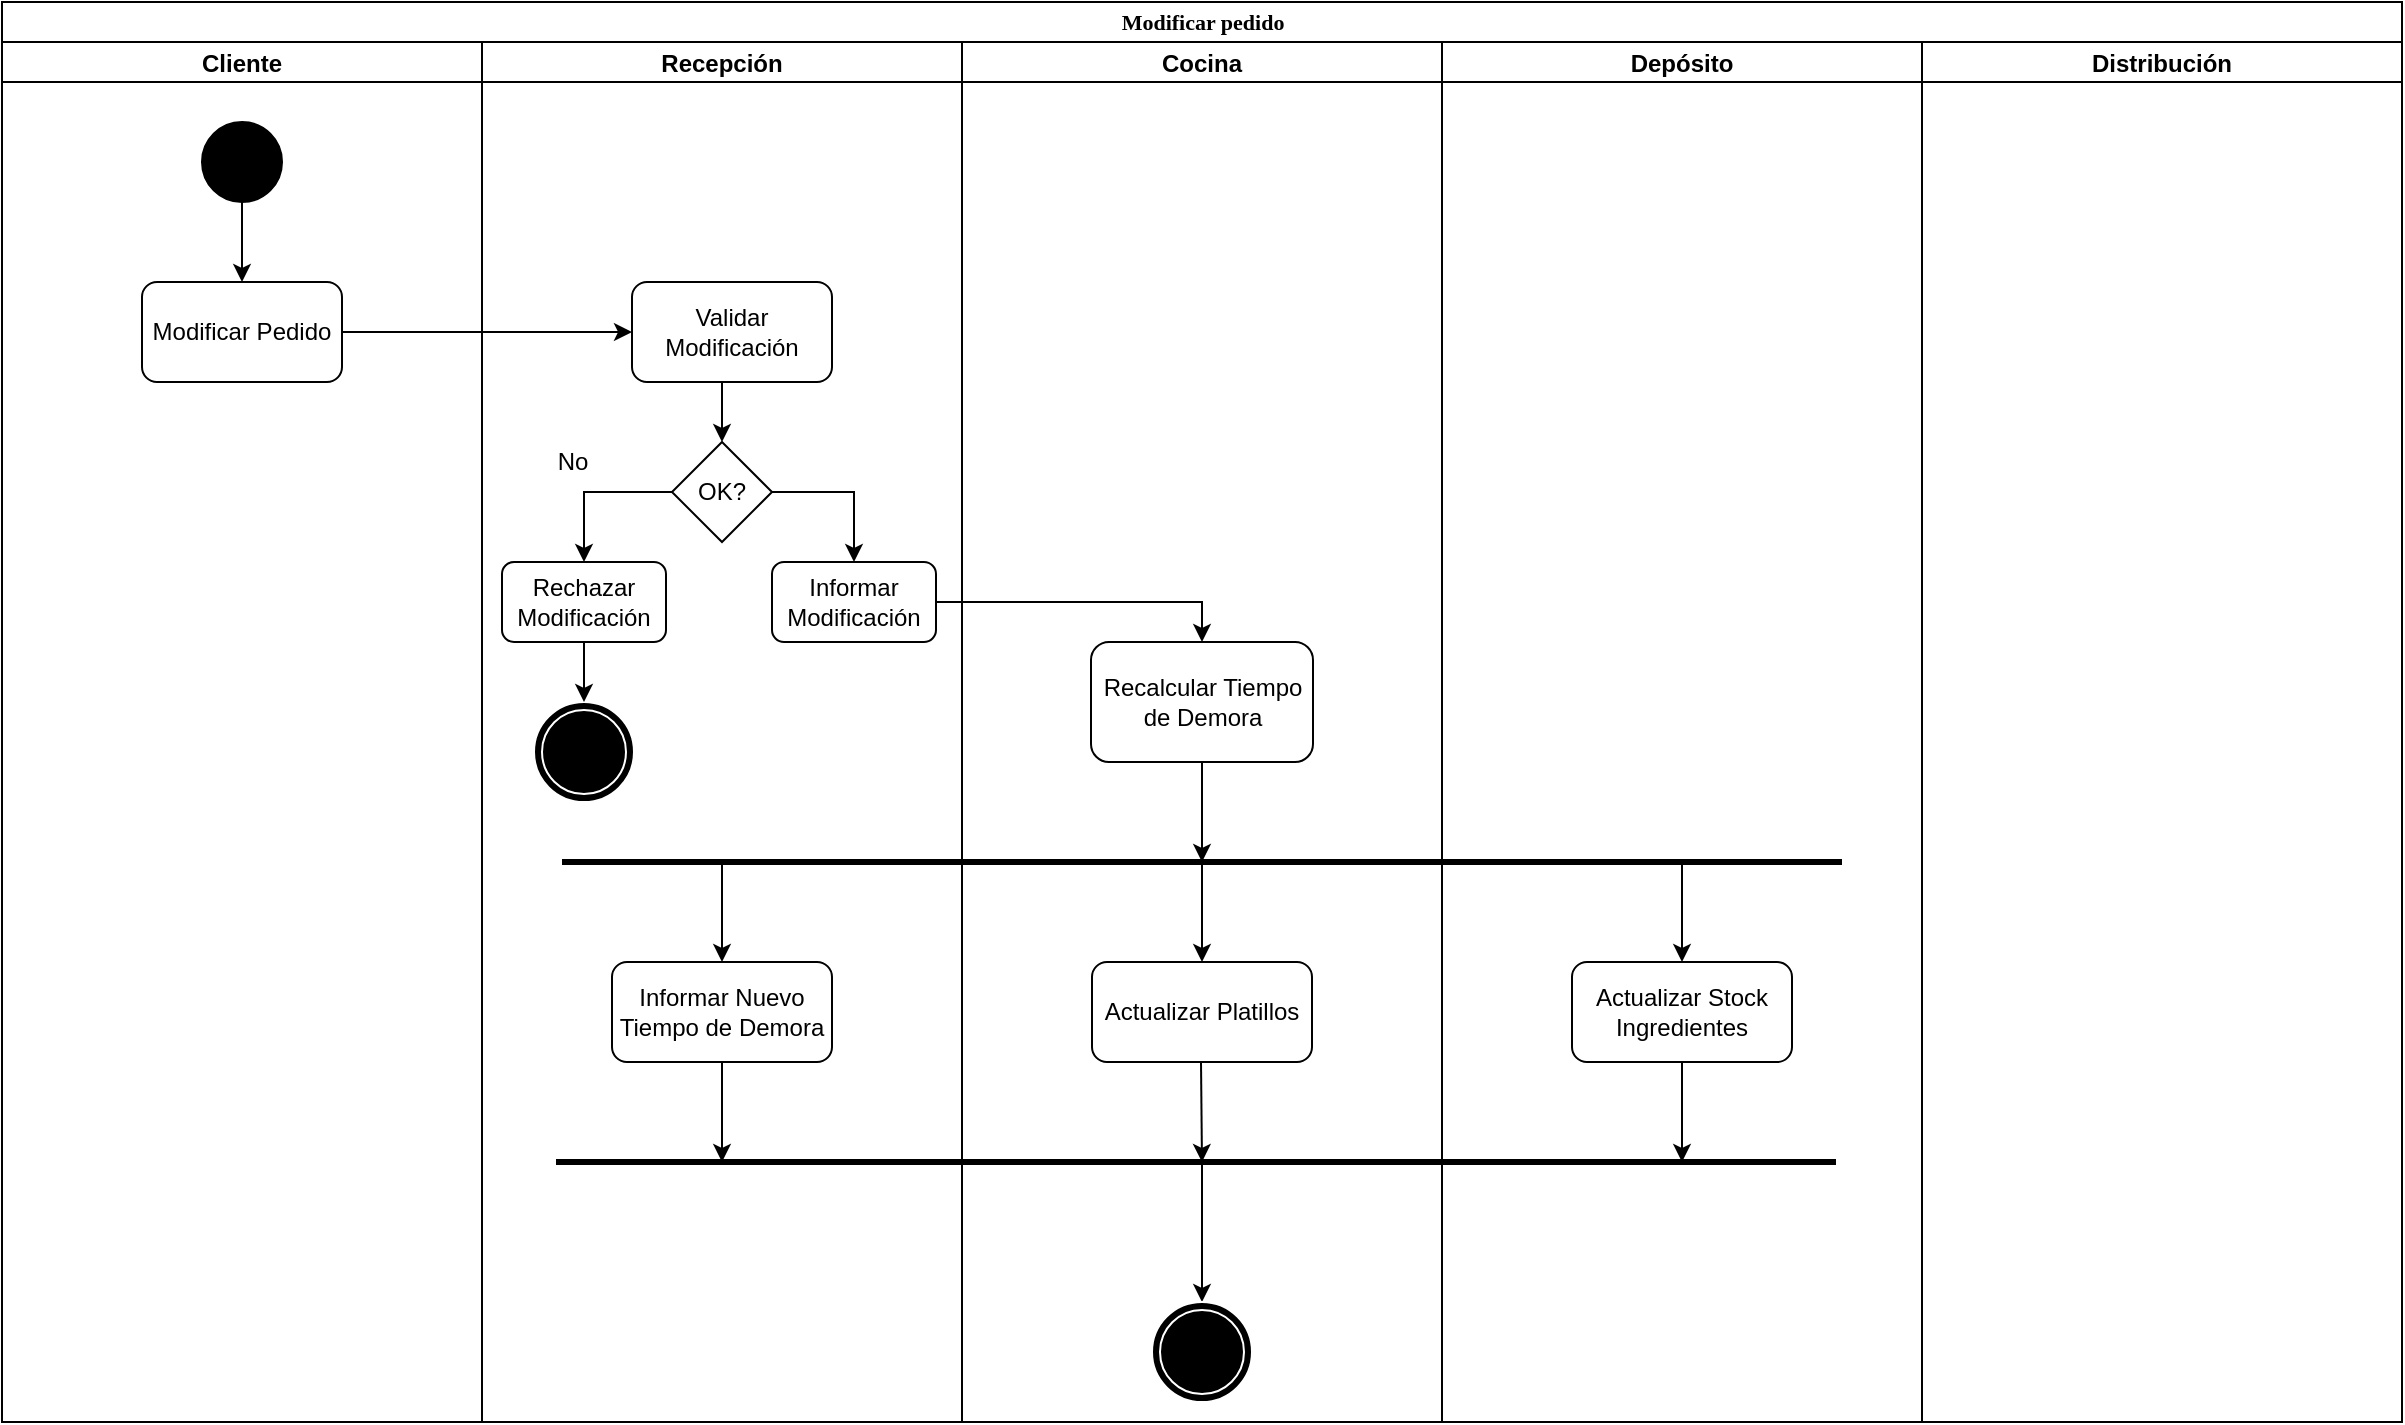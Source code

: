 <mxfile version="13.8.1" type="google"><diagram name="Page-1" id="74e2e168-ea6b-b213-b513-2b3c1d86103e"><mxGraphModel dx="1040" dy="531" grid="1" gridSize="10" guides="1" tooltips="1" connect="1" arrows="1" fold="1" page="0" pageScale="1" pageWidth="1100" pageHeight="850" background="none" math="0" shadow="0"><root><mxCell id="0"/><mxCell id="1" parent="0"/><mxCell id="U_wV_natsY5rYbrfP2wt-40" style="edgeStyle=orthogonalEdgeStyle;rounded=0;orthogonalLoop=1;jettySize=auto;html=1;exitX=0.5;exitY=1;exitDx=0;exitDy=0;strokeColor=#000000;strokeWidth=1;" parent="1" source="U_wV_natsY5rYbrfP2wt-32" edge="1"><mxGeometry relative="1" as="geometry"><mxPoint x="680" y="440" as="targetPoint"/></mxGeometry></mxCell><mxCell id="77e6c97f196da883-1" value="&lt;font style=&quot;font-size: 11px&quot;&gt;Modificar pedido&lt;/font&gt;" style="swimlane;html=1;childLayout=stackLayout;startSize=20;rounded=0;shadow=0;labelBackgroundColor=none;strokeWidth=1;fontFamily=Verdana;fontSize=8;align=center;" parent="1" vertex="1"><mxGeometry x="80" y="10" width="1200" height="710" as="geometry"/></mxCell><mxCell id="U_wV_natsY5rYbrfP2wt-6" value="Cliente" style="swimlane;startSize=20;" parent="77e6c97f196da883-1" vertex="1"><mxGeometry y="20" width="240" height="690" as="geometry"/></mxCell><mxCell id="U_wV_natsY5rYbrfP2wt-15" style="edgeStyle=orthogonalEdgeStyle;rounded=0;orthogonalLoop=1;jettySize=auto;html=1;exitX=0.5;exitY=1;exitDx=0;exitDy=0;exitPerimeter=0;entryX=0.5;entryY=0;entryDx=0;entryDy=0;" parent="U_wV_natsY5rYbrfP2wt-6" source="U_wV_natsY5rYbrfP2wt-13" target="U_wV_natsY5rYbrfP2wt-14" edge="1"><mxGeometry relative="1" as="geometry"/></mxCell><mxCell id="U_wV_natsY5rYbrfP2wt-13" value="" style="verticalLabelPosition=bottom;verticalAlign=top;html=1;shape=mxgraph.flowchart.on-page_reference;fillColor=#000000;" parent="U_wV_natsY5rYbrfP2wt-6" vertex="1"><mxGeometry x="100" y="40" width="40" height="40" as="geometry"/></mxCell><mxCell id="U_wV_natsY5rYbrfP2wt-14" value="Modificar Pedido" style="rounded=1;whiteSpace=wrap;html=1;fillColor=#FFFFFF;" parent="U_wV_natsY5rYbrfP2wt-6" vertex="1"><mxGeometry x="70" y="120" width="100" height="50" as="geometry"/></mxCell><mxCell id="U_wV_natsY5rYbrfP2wt-9" value="Recepción" style="swimlane;startSize=20;" parent="77e6c97f196da883-1" vertex="1"><mxGeometry x="240" y="20" width="240" height="690" as="geometry"/></mxCell><mxCell id="U_wV_natsY5rYbrfP2wt-23" style="edgeStyle=orthogonalEdgeStyle;rounded=0;orthogonalLoop=1;jettySize=auto;html=1;exitX=0.5;exitY=1;exitDx=0;exitDy=0;entryX=0.5;entryY=0;entryDx=0;entryDy=0;" parent="U_wV_natsY5rYbrfP2wt-9" source="U_wV_natsY5rYbrfP2wt-20" target="U_wV_natsY5rYbrfP2wt-22" edge="1"><mxGeometry relative="1" as="geometry"/></mxCell><mxCell id="U_wV_natsY5rYbrfP2wt-27" value="Rechazar Modificación" style="rounded=1;whiteSpace=wrap;html=1;fillColor=#FFFFFF;" parent="U_wV_natsY5rYbrfP2wt-9" vertex="1"><mxGeometry x="10" y="260" width="82" height="40" as="geometry"/></mxCell><mxCell id="U_wV_natsY5rYbrfP2wt-26" value="No" style="text;html=1;align=center;verticalAlign=middle;resizable=0;points=[];autosize=1;" parent="U_wV_natsY5rYbrfP2wt-9" vertex="1"><mxGeometry x="30" y="200" width="30" height="20" as="geometry"/></mxCell><mxCell id="U_wV_natsY5rYbrfP2wt-38" value="" style="endArrow=none;html=1;strokeColor=#000000;strokeWidth=3;" parent="U_wV_natsY5rYbrfP2wt-9" edge="1"><mxGeometry width="50" height="50" relative="1" as="geometry"><mxPoint x="40" y="410" as="sourcePoint"/><mxPoint x="680" y="410" as="targetPoint"/><Array as="points"/></mxGeometry></mxCell><mxCell id="U_wV_natsY5rYbrfP2wt-69" value="" style="ellipse;shape=doubleEllipse;whiteSpace=wrap;html=1;aspect=fixed;fillColor=#000000;strokeColor=#FFFFFF;" parent="U_wV_natsY5rYbrfP2wt-9" vertex="1"><mxGeometry x="26" y="330" width="50" height="50" as="geometry"/></mxCell><mxCell id="U_wV_natsY5rYbrfP2wt-22" value="OK?" style="rhombus;whiteSpace=wrap;html=1;fillColor=#FFFFFF;" parent="U_wV_natsY5rYbrfP2wt-9" vertex="1"><mxGeometry x="95" y="200" width="50" height="50" as="geometry"/></mxCell><mxCell id="U_wV_natsY5rYbrfP2wt-20" value="Validar&lt;br&gt;Modificación" style="rounded=1;whiteSpace=wrap;html=1;fillColor=#FFFFFF;" parent="U_wV_natsY5rYbrfP2wt-9" vertex="1"><mxGeometry x="75" y="120" width="100" height="50" as="geometry"/></mxCell><mxCell id="U_wV_natsY5rYbrfP2wt-42" value="Informar Nuevo Tiempo de Demora" style="rounded=1;whiteSpace=wrap;html=1;fillColor=#FFFFFF;" parent="U_wV_natsY5rYbrfP2wt-9" vertex="1"><mxGeometry x="65" y="460" width="110" height="50" as="geometry"/></mxCell><mxCell id="U_wV_natsY5rYbrfP2wt-28" value="Informar Modificación" style="rounded=1;whiteSpace=wrap;html=1;fillColor=#FFFFFF;" parent="U_wV_natsY5rYbrfP2wt-9" vertex="1"><mxGeometry x="145" y="260" width="82" height="40" as="geometry"/></mxCell><mxCell id="U_wV_natsY5rYbrfP2wt-24" style="edgeStyle=orthogonalEdgeStyle;rounded=0;orthogonalLoop=1;jettySize=auto;html=1;exitX=1;exitY=0.5;exitDx=0;exitDy=0;entryX=0.5;entryY=0;entryDx=0;entryDy=0;" parent="U_wV_natsY5rYbrfP2wt-9" source="U_wV_natsY5rYbrfP2wt-22" target="U_wV_natsY5rYbrfP2wt-28" edge="1"><mxGeometry relative="1" as="geometry"><mxPoint x="120" y="260" as="targetPoint"/></mxGeometry></mxCell><mxCell id="U_wV_natsY5rYbrfP2wt-25" style="edgeStyle=orthogonalEdgeStyle;rounded=0;orthogonalLoop=1;jettySize=auto;html=1;exitX=0;exitY=0.5;exitDx=0;exitDy=0;entryX=0.5;entryY=0;entryDx=0;entryDy=0;" parent="U_wV_natsY5rYbrfP2wt-9" source="U_wV_natsY5rYbrfP2wt-22" target="U_wV_natsY5rYbrfP2wt-27" edge="1"><mxGeometry relative="1" as="geometry"><mxPoint y="260" as="targetPoint"/></mxGeometry></mxCell><mxCell id="U_wV_natsY5rYbrfP2wt-70" value="" style="endArrow=classic;html=1;strokeColor=#000000;strokeWidth=1;exitX=0.5;exitY=1;exitDx=0;exitDy=0;entryX=0.5;entryY=0;entryDx=0;entryDy=0;" parent="U_wV_natsY5rYbrfP2wt-9" source="U_wV_natsY5rYbrfP2wt-27" target="U_wV_natsY5rYbrfP2wt-69" edge="1"><mxGeometry width="50" height="50" relative="1" as="geometry"><mxPoint x="220" y="490" as="sourcePoint"/><mxPoint x="270" y="440" as="targetPoint"/></mxGeometry></mxCell><mxCell id="U_wV_natsY5rYbrfP2wt-29" style="edgeStyle=orthogonalEdgeStyle;rounded=0;orthogonalLoop=1;jettySize=auto;html=1;exitX=1;exitY=0.5;exitDx=0;exitDy=0;entryX=0;entryY=0.5;entryDx=0;entryDy=0;" parent="77e6c97f196da883-1" source="U_wV_natsY5rYbrfP2wt-14" target="U_wV_natsY5rYbrfP2wt-20" edge="1"><mxGeometry relative="1" as="geometry"/></mxCell><mxCell id="U_wV_natsY5rYbrfP2wt-33" style="edgeStyle=orthogonalEdgeStyle;rounded=0;orthogonalLoop=1;jettySize=auto;html=1;exitX=1;exitY=0.5;exitDx=0;exitDy=0;entryX=0.5;entryY=0;entryDx=0;entryDy=0;" parent="77e6c97f196da883-1" source="U_wV_natsY5rYbrfP2wt-28" target="U_wV_natsY5rYbrfP2wt-32" edge="1"><mxGeometry relative="1" as="geometry"/></mxCell><mxCell id="U_wV_natsY5rYbrfP2wt-10" value="Cocina" style="swimlane;startSize=20;" parent="77e6c97f196da883-1" vertex="1"><mxGeometry x="480" y="20" width="240" height="690" as="geometry"/></mxCell><mxCell id="U_wV_natsY5rYbrfP2wt-67" value="" style="endArrow=classic;html=1;strokeColor=#000000;strokeWidth=1;" parent="U_wV_natsY5rYbrfP2wt-10" target="U_wV_natsY5rYbrfP2wt-68" edge="1"><mxGeometry width="50" height="50" relative="1" as="geometry"><mxPoint x="120" y="560" as="sourcePoint"/><mxPoint x="120" y="670" as="targetPoint"/></mxGeometry></mxCell><mxCell id="U_wV_natsY5rYbrfP2wt-68" value="" style="ellipse;shape=doubleEllipse;whiteSpace=wrap;html=1;aspect=fixed;fillColor=#000000;strokeColor=#FFFFFF;" parent="U_wV_natsY5rYbrfP2wt-10" vertex="1"><mxGeometry x="95" y="630" width="50" height="50" as="geometry"/></mxCell><mxCell id="U_wV_natsY5rYbrfP2wt-32" value="Recalcular Tiempo &lt;br&gt;de Demora" style="rounded=1;whiteSpace=wrap;html=1;fillColor=#FFFFFF;" parent="U_wV_natsY5rYbrfP2wt-10" vertex="1"><mxGeometry x="64.5" y="300" width="111" height="60" as="geometry"/></mxCell><mxCell id="U_wV_natsY5rYbrfP2wt-43" value="Actualizar Platillos" style="rounded=1;whiteSpace=wrap;html=1;fillColor=#FFFFFF;" parent="U_wV_natsY5rYbrfP2wt-10" vertex="1"><mxGeometry x="65" y="460" width="110" height="50" as="geometry"/></mxCell><mxCell id="U_wV_natsY5rYbrfP2wt-49" value="" style="endArrow=classic;html=1;strokeColor=#000000;strokeWidth=1;exitX=0.5;exitY=1;exitDx=0;exitDy=0;" parent="U_wV_natsY5rYbrfP2wt-10" edge="1"><mxGeometry width="50" height="50" relative="1" as="geometry"><mxPoint x="119.5" y="510" as="sourcePoint"/><mxPoint x="120" y="560" as="targetPoint"/></mxGeometry></mxCell><mxCell id="U_wV_natsY5rYbrfP2wt-39" value="" style="endArrow=none;html=1;strokeColor=#000000;strokeWidth=3;" parent="U_wV_natsY5rYbrfP2wt-10" edge="1"><mxGeometry width="50" height="50" relative="1" as="geometry"><mxPoint x="-203" y="560" as="sourcePoint"/><mxPoint x="437" y="560" as="targetPoint"/><Array as="points"><mxPoint x="77" y="560"/></Array></mxGeometry></mxCell><mxCell id="U_wV_natsY5rYbrfP2wt-58" value="Depósito" style="swimlane;fillColor=#FFFFFF;startSize=20;" parent="77e6c97f196da883-1" vertex="1"><mxGeometry x="720" y="20" width="240" height="690" as="geometry"/></mxCell><mxCell id="U_wV_natsY5rYbrfP2wt-61" value="" style="endArrow=classic;html=1;strokeColor=#000000;strokeWidth=1;entryX=0.5;entryY=0;entryDx=0;entryDy=0;" parent="U_wV_natsY5rYbrfP2wt-58" target="U_wV_natsY5rYbrfP2wt-60" edge="1"><mxGeometry width="50" height="50" relative="1" as="geometry"><mxPoint x="120" y="410" as="sourcePoint"/><mxPoint x="94.5" y="460" as="targetPoint"/><Array as="points"><mxPoint x="120" y="440"/></Array></mxGeometry></mxCell><mxCell id="U_wV_natsY5rYbrfP2wt-62" value="" style="endArrow=classic;html=1;strokeColor=#000000;strokeWidth=1;exitX=0.5;exitY=1;exitDx=0;exitDy=0;" parent="U_wV_natsY5rYbrfP2wt-58" source="U_wV_natsY5rYbrfP2wt-60" edge="1"><mxGeometry width="50" height="50" relative="1" as="geometry"><mxPoint x="94.5" y="510" as="sourcePoint"/><mxPoint x="120" y="560" as="targetPoint"/></mxGeometry></mxCell><mxCell id="U_wV_natsY5rYbrfP2wt-60" value="Actualizar Stock Ingredientes" style="rounded=1;whiteSpace=wrap;html=1;fillColor=#FFFFFF;" parent="U_wV_natsY5rYbrfP2wt-58" vertex="1"><mxGeometry x="65" y="460" width="110" height="50" as="geometry"/></mxCell><mxCell id="U_wV_natsY5rYbrfP2wt-59" value="Distribución" style="swimlane;fillColor=#FFFFFF;startSize=20;" parent="77e6c97f196da883-1" vertex="1"><mxGeometry x="960" y="20" width="240" height="690" as="geometry"/></mxCell><mxCell id="U_wV_natsY5rYbrfP2wt-45" value="" style="endArrow=classic;html=1;strokeColor=#000000;strokeWidth=1;entryX=0.5;entryY=0;entryDx=0;entryDy=0;" parent="1" target="U_wV_natsY5rYbrfP2wt-42" edge="1"><mxGeometry width="50" height="50" relative="1" as="geometry"><mxPoint x="440" y="440" as="sourcePoint"/><mxPoint x="640" y="420" as="targetPoint"/></mxGeometry></mxCell><mxCell id="U_wV_natsY5rYbrfP2wt-46" value="" style="endArrow=classic;html=1;strokeColor=#000000;strokeWidth=1;entryX=0.5;entryY=0;entryDx=0;entryDy=0;" parent="1" target="U_wV_natsY5rYbrfP2wt-43" edge="1"><mxGeometry width="50" height="50" relative="1" as="geometry"><mxPoint x="680" y="440" as="sourcePoint"/><mxPoint x="640" y="420" as="targetPoint"/></mxGeometry></mxCell><mxCell id="U_wV_natsY5rYbrfP2wt-48" value="" style="endArrow=classic;html=1;strokeColor=#000000;strokeWidth=1;exitX=0.5;exitY=1;exitDx=0;exitDy=0;" parent="1" source="U_wV_natsY5rYbrfP2wt-42" edge="1"><mxGeometry width="50" height="50" relative="1" as="geometry"><mxPoint x="460" y="560" as="sourcePoint"/><mxPoint x="440" y="590" as="targetPoint"/></mxGeometry></mxCell></root></mxGraphModel></diagram></mxfile>